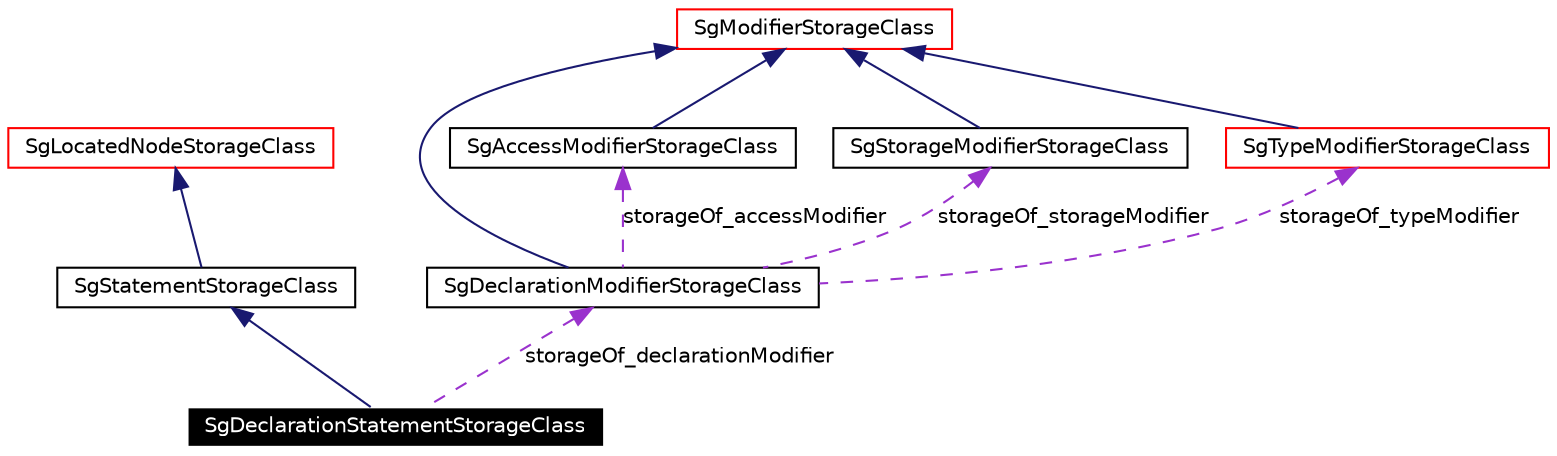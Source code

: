 digraph G
{
  edge [fontname="Helvetica",fontsize=10,labelfontname="Helvetica",labelfontsize=10];
  node [fontname="Helvetica",fontsize=10,shape=record];
  Node1 [label="SgDeclarationStatementStorageClass",height=0.2,width=0.4,color="white", fillcolor="black", style="filled" fontcolor="white"];
  Node2 -> Node1 [dir=back,color="midnightblue",fontsize=10,style="solid",fontname="Helvetica"];
  Node2 [label="SgStatementStorageClass",height=0.2,width=0.4,color="black",URL="$classSgStatementStorageClass.html"];
  Node3 -> Node2 [dir=back,color="midnightblue",fontsize=10,style="solid",fontname="Helvetica"];
  Node3 [label="SgLocatedNodeStorageClass",height=0.2,width=0.4,color="red",URL="$classSgLocatedNodeStorageClass.html"];
  Node4 -> Node1 [dir=back,color="darkorchid3",fontsize=10,style="dashed",label="storageOf_declarationModifier",fontname="Helvetica"];
  Node4 [label="SgDeclarationModifierStorageClass",height=0.2,width=0.4,color="black",URL="$classSgDeclarationModifierStorageClass.html"];
  Node5 -> Node4 [dir=back,color="midnightblue",fontsize=10,style="solid",fontname="Helvetica"];
  Node5 [label="SgModifierStorageClass",height=0.2,width=0.4,color="red",URL="$classSgModifierStorageClass.html"];
  Node6 -> Node4 [dir=back,color="darkorchid3",fontsize=10,style="dashed",label="storageOf_accessModifier",fontname="Helvetica"];
  Node6 [label="SgAccessModifierStorageClass",height=0.2,width=0.4,color="black",URL="$classSgAccessModifierStorageClass.html"];
  Node5 -> Node6 [dir=back,color="midnightblue",fontsize=10,style="solid",fontname="Helvetica"];
  Node7 -> Node4 [dir=back,color="darkorchid3",fontsize=10,style="dashed",label="storageOf_storageModifier",fontname="Helvetica"];
  Node7 [label="SgStorageModifierStorageClass",height=0.2,width=0.4,color="black",URL="$classSgStorageModifierStorageClass.html"];
  Node5 -> Node7 [dir=back,color="midnightblue",fontsize=10,style="solid",fontname="Helvetica"];
  Node8 -> Node4 [dir=back,color="darkorchid3",fontsize=10,style="dashed",label="storageOf_typeModifier",fontname="Helvetica"];
  Node8 [label="SgTypeModifierStorageClass",height=0.2,width=0.4,color="red",URL="$classSgTypeModifierStorageClass.html"];
  Node5 -> Node8 [dir=back,color="midnightblue",fontsize=10,style="solid",fontname="Helvetica"];
}
